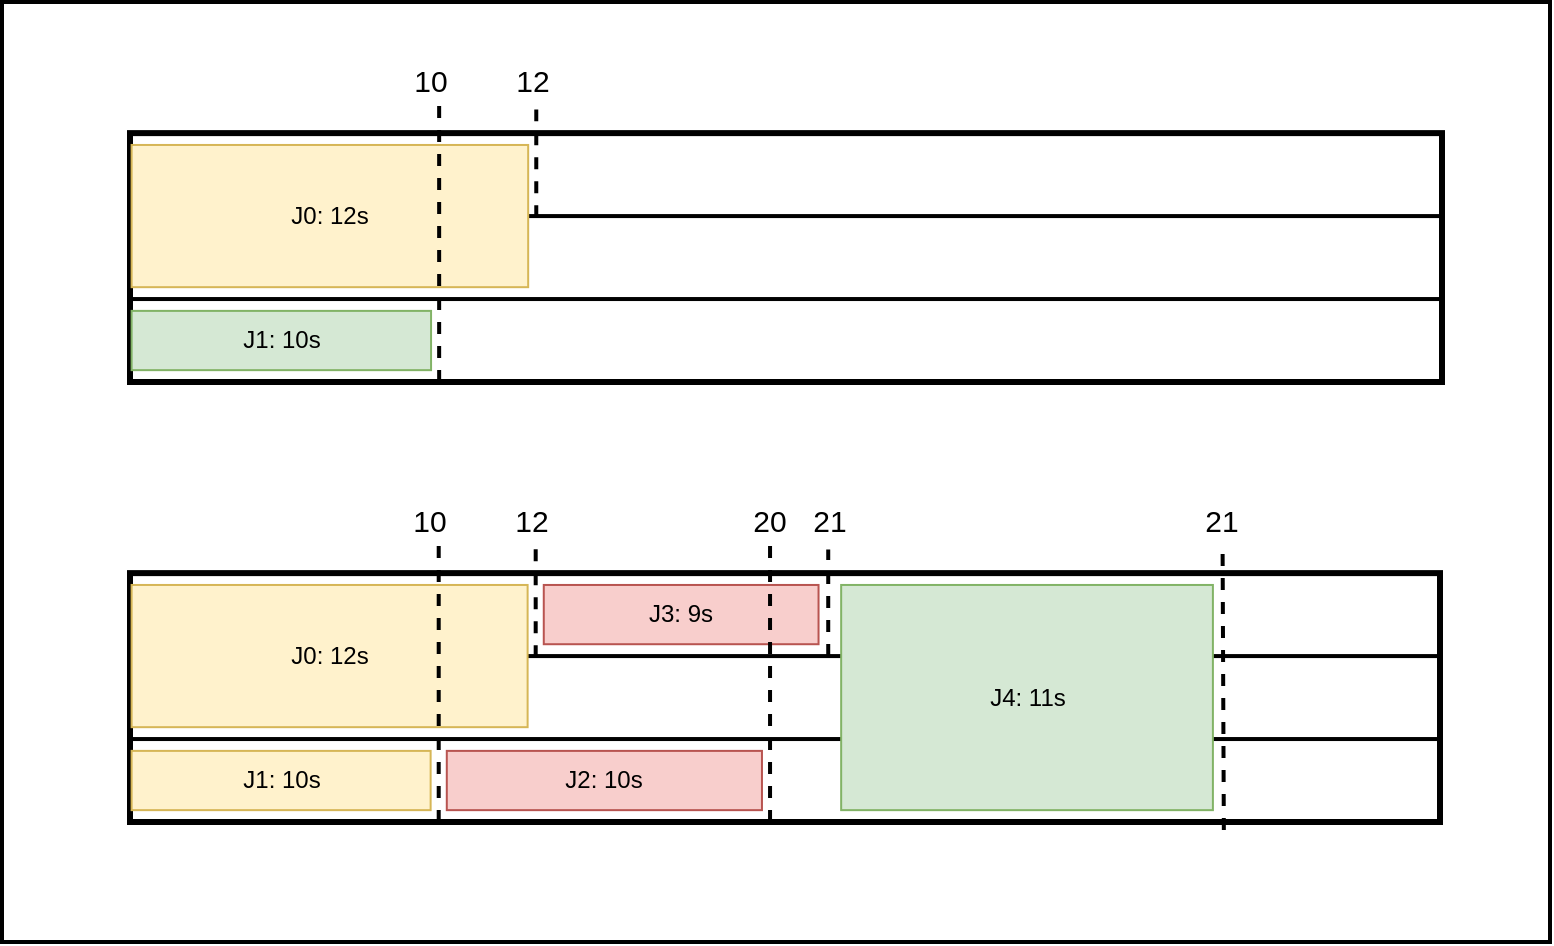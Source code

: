 <mxfile version="18.1.1" type="device"><diagram id="wkJ4JV-haCPaXscfMAg9" name="Page-1"><mxGraphModel dx="2912" dy="1105" grid="1" gridSize="10" guides="1" tooltips="1" connect="1" arrows="1" fold="1" page="1" pageScale="1" pageWidth="850" pageHeight="1100" math="0" shadow="0"><root><mxCell id="0"/><mxCell id="1" parent="0"/><mxCell id="xkV8nS4Nx0u3Ti7Owfr5-46" value="" style="group" vertex="1" connectable="0" parent="1"><mxGeometry x="-426" y="410" width="710" height="440" as="geometry"/></mxCell><mxCell id="xkV8nS4Nx0u3Ti7Owfr5-48" value="" style="rounded=0;whiteSpace=wrap;html=1;fontSize=12;strokeWidth=2;" vertex="1" parent="xkV8nS4Nx0u3Ti7Owfr5-46"><mxGeometry x="-64" y="-30" width="774" height="470" as="geometry"/></mxCell><mxCell id="xkV8nS4Nx0u3Ti7Owfr5-45" value="" style="rounded=0;whiteSpace=wrap;html=1;strokeWidth=2;fillColor=none;" vertex="1" parent="xkV8nS4Nx0u3Ti7Owfr5-46"><mxGeometry y="77.04" width="656" height="41.48" as="geometry"/></mxCell><mxCell id="xkV8nS4Nx0u3Ti7Owfr5-1" value="" style="rounded=0;whiteSpace=wrap;html=1;strokeWidth=3;fillColor=none;" vertex="1" parent="xkV8nS4Nx0u3Ti7Owfr5-46"><mxGeometry y="35.56" width="656" height="124.44" as="geometry"/></mxCell><mxCell id="xkV8nS4Nx0u3Ti7Owfr5-4" value="J0: 12s" style="rounded=0;whiteSpace=wrap;html=1;strokeWidth=1;fillColor=#fff2cc;strokeColor=#d6b656;" vertex="1" parent="xkV8nS4Nx0u3Ti7Owfr5-46"><mxGeometry x="0.809" y="41.481" width="198.279" height="71.111" as="geometry"/></mxCell><mxCell id="xkV8nS4Nx0u3Ti7Owfr5-5" value="J1: 10s" style="rounded=0;whiteSpace=wrap;html=1;strokeWidth=1;fillColor=#d5e8d4;strokeColor=#82b366;" vertex="1" parent="xkV8nS4Nx0u3Ti7Owfr5-46"><mxGeometry x="0.809" y="124.444" width="149.721" height="29.63" as="geometry"/></mxCell><mxCell id="xkV8nS4Nx0u3Ti7Owfr5-8" value="" style="endArrow=none;dashed=1;html=1;rounded=0;strokeWidth=2;" edge="1" parent="xkV8nS4Nx0u3Ti7Owfr5-46"><mxGeometry width="50" height="50" relative="1" as="geometry"><mxPoint x="154.577" y="160" as="sourcePoint"/><mxPoint x="154.577" y="17.778" as="targetPoint"/></mxGeometry></mxCell><mxCell id="xkV8nS4Nx0u3Ti7Owfr5-9" value="" style="endArrow=none;dashed=1;html=1;rounded=0;strokeWidth=2;" edge="1" parent="xkV8nS4Nx0u3Ti7Owfr5-46"><mxGeometry width="50" height="50" relative="1" as="geometry"><mxPoint x="203.135" y="77.63" as="sourcePoint"/><mxPoint x="203.135" y="23.704" as="targetPoint"/></mxGeometry></mxCell><mxCell id="xkV8nS4Nx0u3Ti7Owfr5-12" value="&lt;font style=&quot;font-size: 15px;&quot;&gt;10&lt;/font&gt;" style="text;html=1;strokeColor=none;fillColor=none;align=center;verticalAlign=middle;whiteSpace=wrap;rounded=0;" vertex="1" parent="xkV8nS4Nx0u3Ti7Owfr5-46"><mxGeometry x="126.251" width="48.558" height="17.778" as="geometry"/></mxCell><mxCell id="xkV8nS4Nx0u3Ti7Owfr5-14" value="&lt;font style=&quot;font-size: 15px;&quot;&gt;12&lt;/font&gt;" style="text;html=1;strokeColor=none;fillColor=none;align=center;verticalAlign=middle;whiteSpace=wrap;rounded=0;" vertex="1" parent="xkV8nS4Nx0u3Ti7Owfr5-46"><mxGeometry x="177.237" width="48.558" height="17.778" as="geometry"/></mxCell><mxCell id="xkV8nS4Nx0u3Ti7Owfr5-47" value="" style="group" vertex="1" connectable="0" parent="1"><mxGeometry x="-426" y="630" width="655" height="160" as="geometry"/></mxCell><mxCell id="xkV8nS4Nx0u3Ti7Owfr5-44" value="" style="rounded=0;whiteSpace=wrap;html=1;strokeWidth=2;fillColor=none;" vertex="1" parent="xkV8nS4Nx0u3Ti7Owfr5-47"><mxGeometry y="77.04" width="655" height="41.48" as="geometry"/></mxCell><mxCell id="xkV8nS4Nx0u3Ti7Owfr5-17" value="" style="rounded=0;whiteSpace=wrap;html=1;strokeWidth=3;fillColor=none;" vertex="1" parent="xkV8nS4Nx0u3Ti7Owfr5-47"><mxGeometry y="35.56" width="655" height="124.44" as="geometry"/></mxCell><mxCell id="xkV8nS4Nx0u3Ti7Owfr5-20" value="J0: 12s" style="rounded=0;whiteSpace=wrap;html=1;strokeWidth=1;fillColor=#fff2cc;strokeColor=#d6b656;" vertex="1" parent="xkV8nS4Nx0u3Ti7Owfr5-47"><mxGeometry x="0.808" y="41.481" width="197.994" height="71.111" as="geometry"/></mxCell><mxCell id="xkV8nS4Nx0u3Ti7Owfr5-21" value="J1: 10s" style="rounded=0;whiteSpace=wrap;html=1;strokeWidth=1;fillColor=#fff2cc;strokeColor=#d6b656;" vertex="1" parent="xkV8nS4Nx0u3Ti7Owfr5-47"><mxGeometry x="0.808" y="124.444" width="149.506" height="29.63" as="geometry"/></mxCell><mxCell id="xkV8nS4Nx0u3Ti7Owfr5-22" value="J3: 9s" style="rounded=0;whiteSpace=wrap;html=1;strokeWidth=1;fillColor=#f8cecc;strokeColor=#b85450;" vertex="1" parent="xkV8nS4Nx0u3Ti7Owfr5-47"><mxGeometry x="206.884" y="41.481" width="137.384" height="29.63" as="geometry"/></mxCell><mxCell id="xkV8nS4Nx0u3Ti7Owfr5-23" value="" style="endArrow=none;dashed=1;html=1;rounded=0;strokeWidth=2;" edge="1" parent="xkV8nS4Nx0u3Ti7Owfr5-47"><mxGeometry width="50" height="50" relative="1" as="geometry"><mxPoint x="154.355" y="160" as="sourcePoint"/><mxPoint x="154.355" y="17.778" as="targetPoint"/></mxGeometry></mxCell><mxCell id="xkV8nS4Nx0u3Ti7Owfr5-24" value="" style="endArrow=none;dashed=1;html=1;rounded=0;strokeWidth=2;" edge="1" parent="xkV8nS4Nx0u3Ti7Owfr5-47"><mxGeometry width="50" height="50" relative="1" as="geometry"><mxPoint x="202.843" y="77.63" as="sourcePoint"/><mxPoint x="202.843" y="17.778" as="targetPoint"/></mxGeometry></mxCell><mxCell id="xkV8nS4Nx0u3Ti7Owfr5-25" value="J2: 10s" style="rounded=0;whiteSpace=wrap;html=1;strokeWidth=1;fillColor=#f8cecc;strokeColor=#b85450;" vertex="1" parent="xkV8nS4Nx0u3Ti7Owfr5-47"><mxGeometry x="158.395" y="124.444" width="157.587" height="29.63" as="geometry"/></mxCell><mxCell id="xkV8nS4Nx0u3Ti7Owfr5-26" value="" style="endArrow=none;dashed=1;html=1;rounded=0;strokeWidth=2;" edge="1" parent="xkV8nS4Nx0u3Ti7Owfr5-47"><mxGeometry width="50" height="50" relative="1" as="geometry"><mxPoint x="349.116" y="77.037" as="sourcePoint"/><mxPoint x="349.116" y="23.704" as="targetPoint"/></mxGeometry></mxCell><mxCell id="xkV8nS4Nx0u3Ti7Owfr5-27" value="" style="endArrow=none;dashed=1;html=1;rounded=0;strokeWidth=2;" edge="1" parent="xkV8nS4Nx0u3Ti7Owfr5-47"><mxGeometry width="50" height="50" relative="1" as="geometry"><mxPoint x="320.023" y="160" as="sourcePoint"/><mxPoint x="320.023" y="17.778" as="targetPoint"/></mxGeometry></mxCell><mxCell id="xkV8nS4Nx0u3Ti7Owfr5-28" value="&lt;font style=&quot;font-size: 15px;&quot;&gt;10&lt;/font&gt;" style="text;html=1;strokeColor=none;fillColor=none;align=center;verticalAlign=middle;whiteSpace=wrap;rounded=0;" vertex="1" parent="xkV8nS4Nx0u3Ti7Owfr5-47"><mxGeometry x="126.07" width="48.488" height="17.778" as="geometry"/></mxCell><mxCell id="xkV8nS4Nx0u3Ti7Owfr5-29" value="&lt;font style=&quot;font-size: 15px;&quot;&gt;20&lt;/font&gt;" style="text;html=1;strokeColor=none;fillColor=none;align=center;verticalAlign=middle;whiteSpace=wrap;rounded=0;" vertex="1" parent="xkV8nS4Nx0u3Ti7Owfr5-47"><mxGeometry x="295.779" width="48.488" height="17.778" as="geometry"/></mxCell><mxCell id="xkV8nS4Nx0u3Ti7Owfr5-30" value="&lt;font style=&quot;font-size: 15px;&quot;&gt;12&lt;/font&gt;" style="text;html=1;strokeColor=none;fillColor=none;align=center;verticalAlign=middle;whiteSpace=wrap;rounded=0;" vertex="1" parent="xkV8nS4Nx0u3Ti7Owfr5-47"><mxGeometry x="176.983" width="48.488" height="17.778" as="geometry"/></mxCell><mxCell id="xkV8nS4Nx0u3Ti7Owfr5-31" value="&lt;font style=&quot;font-size: 15px;&quot;&gt;21&lt;/font&gt;" style="text;html=1;strokeColor=none;fillColor=none;align=center;verticalAlign=middle;whiteSpace=wrap;rounded=0;" vertex="1" parent="xkV8nS4Nx0u3Ti7Owfr5-47"><mxGeometry x="326.488" width="48.488" height="17.778" as="geometry"/></mxCell><mxCell id="xkV8nS4Nx0u3Ti7Owfr5-35" value="J4: 11s" style="rounded=0;whiteSpace=wrap;html=1;strokeWidth=1;fillColor=#d5e8d4;strokeColor=#82b366;" vertex="1" parent="xkV8nS4Nx0u3Ti7Owfr5-47"><mxGeometry x="355.581" y="41.481" width="185.872" height="112.593" as="geometry"/></mxCell><mxCell id="xkV8nS4Nx0u3Ti7Owfr5-36" value="&lt;font style=&quot;font-size: 15px;&quot;&gt;21&lt;/font&gt;" style="text;html=1;strokeColor=none;fillColor=none;align=center;verticalAlign=middle;whiteSpace=wrap;rounded=0;" vertex="1" parent="xkV8nS4Nx0u3Ti7Owfr5-47"><mxGeometry x="522.058" width="48.488" height="17.778" as="geometry"/></mxCell><mxCell id="xkV8nS4Nx0u3Ti7Owfr5-37" value="" style="endArrow=none;dashed=1;html=1;rounded=0;strokeWidth=2;exitX=0.835;exitY=1.032;exitDx=0;exitDy=0;exitPerimeter=0;" edge="1" parent="xkV8nS4Nx0u3Ti7Owfr5-47" source="xkV8nS4Nx0u3Ti7Owfr5-17"><mxGeometry width="50" height="50" relative="1" as="geometry"><mxPoint x="546.577" y="77.037" as="sourcePoint"/><mxPoint x="546.302" y="23.704" as="targetPoint"/></mxGeometry></mxCell></root></mxGraphModel></diagram></mxfile>